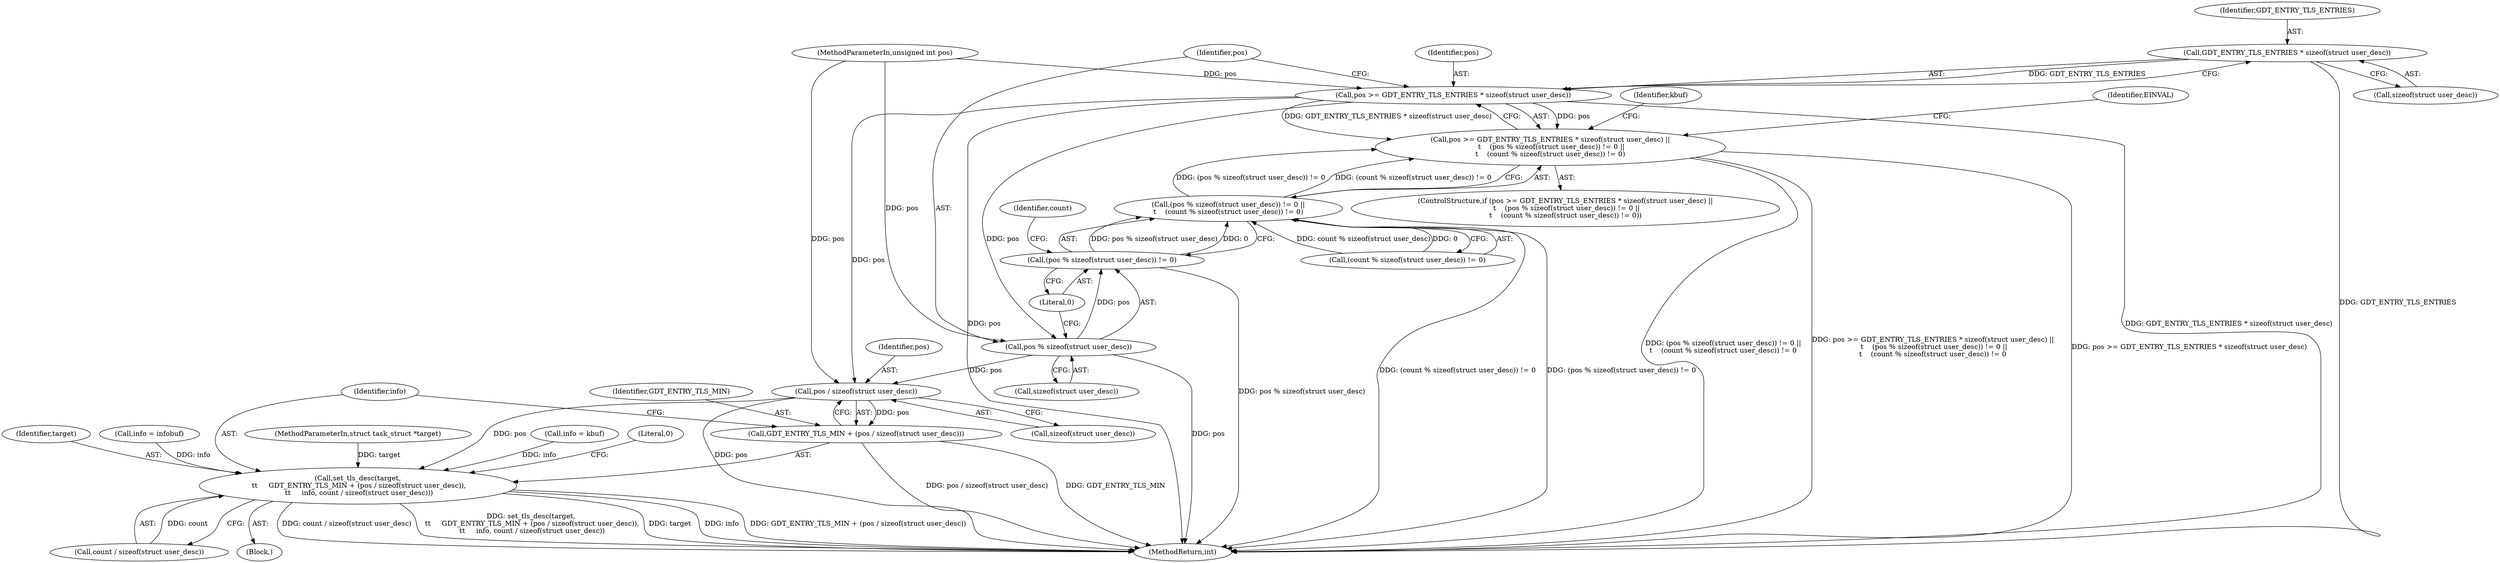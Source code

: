 digraph "0_linux_41bdc78544b8a93a9c6814b8bbbfef966272abbe_0@API" {
"1000115" [label="(Call,GDT_ENTRY_TLS_ENTRIES * sizeof(struct user_desc))"];
"1000113" [label="(Call,pos >= GDT_ENTRY_TLS_ENTRIES * sizeof(struct user_desc))"];
"1000112" [label="(Call,pos >= GDT_ENTRY_TLS_ENTRIES * sizeof(struct user_desc) ||\n \t    (pos % sizeof(struct user_desc)) != 0 ||\n\t    (count % sizeof(struct user_desc)) != 0)"];
"1000121" [label="(Call,pos % sizeof(struct user_desc))"];
"1000120" [label="(Call,(pos % sizeof(struct user_desc)) != 0)"];
"1000119" [label="(Call,(pos % sizeof(struct user_desc)) != 0 ||\n\t    (count % sizeof(struct user_desc)) != 0)"];
"1000178" [label="(Call,pos / sizeof(struct user_desc))"];
"1000174" [label="(Call,set_tls_desc(target,\n \t\t     GDT_ENTRY_TLS_MIN + (pos / sizeof(struct user_desc)),\n \t\t     info, count / sizeof(struct user_desc)))"];
"1000176" [label="(Call,GDT_ENTRY_TLS_MIN + (pos / sizeof(struct user_desc)))"];
"1000125" [label="(Literal,0)"];
"1000183" [label="(Call,count / sizeof(struct user_desc))"];
"1000180" [label="(Call,sizeof(struct user_desc))"];
"1000137" [label="(Call,info = kbuf)"];
"1000175" [label="(Identifier,target)"];
"1000182" [label="(Identifier,info)"];
"1000176" [label="(Call,GDT_ENTRY_TLS_MIN + (pos / sizeof(struct user_desc)))"];
"1000177" [label="(Identifier,GDT_ENTRY_TLS_MIN)"];
"1000122" [label="(Identifier,pos)"];
"1000123" [label="(Call,sizeof(struct user_desc))"];
"1000136" [label="(Identifier,kbuf)"];
"1000179" [label="(Identifier,pos)"];
"1000150" [label="(Call,info = infobuf)"];
"1000112" [label="(Call,pos >= GDT_ENTRY_TLS_ENTRIES * sizeof(struct user_desc) ||\n \t    (pos % sizeof(struct user_desc)) != 0 ||\n\t    (count % sizeof(struct user_desc)) != 0)"];
"1000114" [label="(Identifier,pos)"];
"1000189" [label="(MethodReturn,int)"];
"1000188" [label="(Literal,0)"];
"1000103" [label="(MethodParameterIn,unsigned int pos)"];
"1000126" [label="(Call,(count % sizeof(struct user_desc)) != 0)"];
"1000119" [label="(Call,(pos % sizeof(struct user_desc)) != 0 ||\n\t    (count % sizeof(struct user_desc)) != 0)"];
"1000113" [label="(Call,pos >= GDT_ENTRY_TLS_ENTRIES * sizeof(struct user_desc))"];
"1000178" [label="(Call,pos / sizeof(struct user_desc))"];
"1000117" [label="(Call,sizeof(struct user_desc))"];
"1000120" [label="(Call,(pos % sizeof(struct user_desc)) != 0)"];
"1000134" [label="(Identifier,EINVAL)"];
"1000121" [label="(Call,pos % sizeof(struct user_desc))"];
"1000115" [label="(Call,GDT_ENTRY_TLS_ENTRIES * sizeof(struct user_desc))"];
"1000116" [label="(Identifier,GDT_ENTRY_TLS_ENTRIES)"];
"1000128" [label="(Identifier,count)"];
"1000101" [label="(MethodParameterIn,struct task_struct *target)"];
"1000111" [label="(ControlStructure,if (pos >= GDT_ENTRY_TLS_ENTRIES * sizeof(struct user_desc) ||\n \t    (pos % sizeof(struct user_desc)) != 0 ||\n\t    (count % sizeof(struct user_desc)) != 0))"];
"1000107" [label="(Block,)"];
"1000174" [label="(Call,set_tls_desc(target,\n \t\t     GDT_ENTRY_TLS_MIN + (pos / sizeof(struct user_desc)),\n \t\t     info, count / sizeof(struct user_desc)))"];
"1000115" -> "1000113"  [label="AST: "];
"1000115" -> "1000117"  [label="CFG: "];
"1000116" -> "1000115"  [label="AST: "];
"1000117" -> "1000115"  [label="AST: "];
"1000113" -> "1000115"  [label="CFG: "];
"1000115" -> "1000189"  [label="DDG: GDT_ENTRY_TLS_ENTRIES"];
"1000115" -> "1000113"  [label="DDG: GDT_ENTRY_TLS_ENTRIES"];
"1000113" -> "1000112"  [label="AST: "];
"1000114" -> "1000113"  [label="AST: "];
"1000122" -> "1000113"  [label="CFG: "];
"1000112" -> "1000113"  [label="CFG: "];
"1000113" -> "1000189"  [label="DDG: pos"];
"1000113" -> "1000189"  [label="DDG: GDT_ENTRY_TLS_ENTRIES * sizeof(struct user_desc)"];
"1000113" -> "1000112"  [label="DDG: pos"];
"1000113" -> "1000112"  [label="DDG: GDT_ENTRY_TLS_ENTRIES * sizeof(struct user_desc)"];
"1000103" -> "1000113"  [label="DDG: pos"];
"1000113" -> "1000121"  [label="DDG: pos"];
"1000113" -> "1000178"  [label="DDG: pos"];
"1000112" -> "1000111"  [label="AST: "];
"1000112" -> "1000119"  [label="CFG: "];
"1000119" -> "1000112"  [label="AST: "];
"1000134" -> "1000112"  [label="CFG: "];
"1000136" -> "1000112"  [label="CFG: "];
"1000112" -> "1000189"  [label="DDG: (pos % sizeof(struct user_desc)) != 0 ||\n\t    (count % sizeof(struct user_desc)) != 0"];
"1000112" -> "1000189"  [label="DDG: pos >= GDT_ENTRY_TLS_ENTRIES * sizeof(struct user_desc) ||\n \t    (pos % sizeof(struct user_desc)) != 0 ||\n\t    (count % sizeof(struct user_desc)) != 0"];
"1000112" -> "1000189"  [label="DDG: pos >= GDT_ENTRY_TLS_ENTRIES * sizeof(struct user_desc)"];
"1000119" -> "1000112"  [label="DDG: (pos % sizeof(struct user_desc)) != 0"];
"1000119" -> "1000112"  [label="DDG: (count % sizeof(struct user_desc)) != 0"];
"1000121" -> "1000120"  [label="AST: "];
"1000121" -> "1000123"  [label="CFG: "];
"1000122" -> "1000121"  [label="AST: "];
"1000123" -> "1000121"  [label="AST: "];
"1000125" -> "1000121"  [label="CFG: "];
"1000121" -> "1000189"  [label="DDG: pos"];
"1000121" -> "1000120"  [label="DDG: pos"];
"1000103" -> "1000121"  [label="DDG: pos"];
"1000121" -> "1000178"  [label="DDG: pos"];
"1000120" -> "1000119"  [label="AST: "];
"1000120" -> "1000125"  [label="CFG: "];
"1000125" -> "1000120"  [label="AST: "];
"1000128" -> "1000120"  [label="CFG: "];
"1000119" -> "1000120"  [label="CFG: "];
"1000120" -> "1000189"  [label="DDG: pos % sizeof(struct user_desc)"];
"1000120" -> "1000119"  [label="DDG: pos % sizeof(struct user_desc)"];
"1000120" -> "1000119"  [label="DDG: 0"];
"1000119" -> "1000126"  [label="CFG: "];
"1000126" -> "1000119"  [label="AST: "];
"1000119" -> "1000189"  [label="DDG: (count % sizeof(struct user_desc)) != 0"];
"1000119" -> "1000189"  [label="DDG: (pos % sizeof(struct user_desc)) != 0"];
"1000126" -> "1000119"  [label="DDG: count % sizeof(struct user_desc)"];
"1000126" -> "1000119"  [label="DDG: 0"];
"1000178" -> "1000176"  [label="AST: "];
"1000178" -> "1000180"  [label="CFG: "];
"1000179" -> "1000178"  [label="AST: "];
"1000180" -> "1000178"  [label="AST: "];
"1000176" -> "1000178"  [label="CFG: "];
"1000178" -> "1000189"  [label="DDG: pos"];
"1000178" -> "1000174"  [label="DDG: pos"];
"1000178" -> "1000176"  [label="DDG: pos"];
"1000103" -> "1000178"  [label="DDG: pos"];
"1000174" -> "1000107"  [label="AST: "];
"1000174" -> "1000183"  [label="CFG: "];
"1000175" -> "1000174"  [label="AST: "];
"1000176" -> "1000174"  [label="AST: "];
"1000182" -> "1000174"  [label="AST: "];
"1000183" -> "1000174"  [label="AST: "];
"1000188" -> "1000174"  [label="CFG: "];
"1000174" -> "1000189"  [label="DDG: info"];
"1000174" -> "1000189"  [label="DDG: GDT_ENTRY_TLS_MIN + (pos / sizeof(struct user_desc))"];
"1000174" -> "1000189"  [label="DDG: count / sizeof(struct user_desc)"];
"1000174" -> "1000189"  [label="DDG: set_tls_desc(target,\n \t\t     GDT_ENTRY_TLS_MIN + (pos / sizeof(struct user_desc)),\n \t\t     info, count / sizeof(struct user_desc))"];
"1000174" -> "1000189"  [label="DDG: target"];
"1000101" -> "1000174"  [label="DDG: target"];
"1000150" -> "1000174"  [label="DDG: info"];
"1000137" -> "1000174"  [label="DDG: info"];
"1000183" -> "1000174"  [label="DDG: count"];
"1000177" -> "1000176"  [label="AST: "];
"1000182" -> "1000176"  [label="CFG: "];
"1000176" -> "1000189"  [label="DDG: pos / sizeof(struct user_desc)"];
"1000176" -> "1000189"  [label="DDG: GDT_ENTRY_TLS_MIN"];
}
